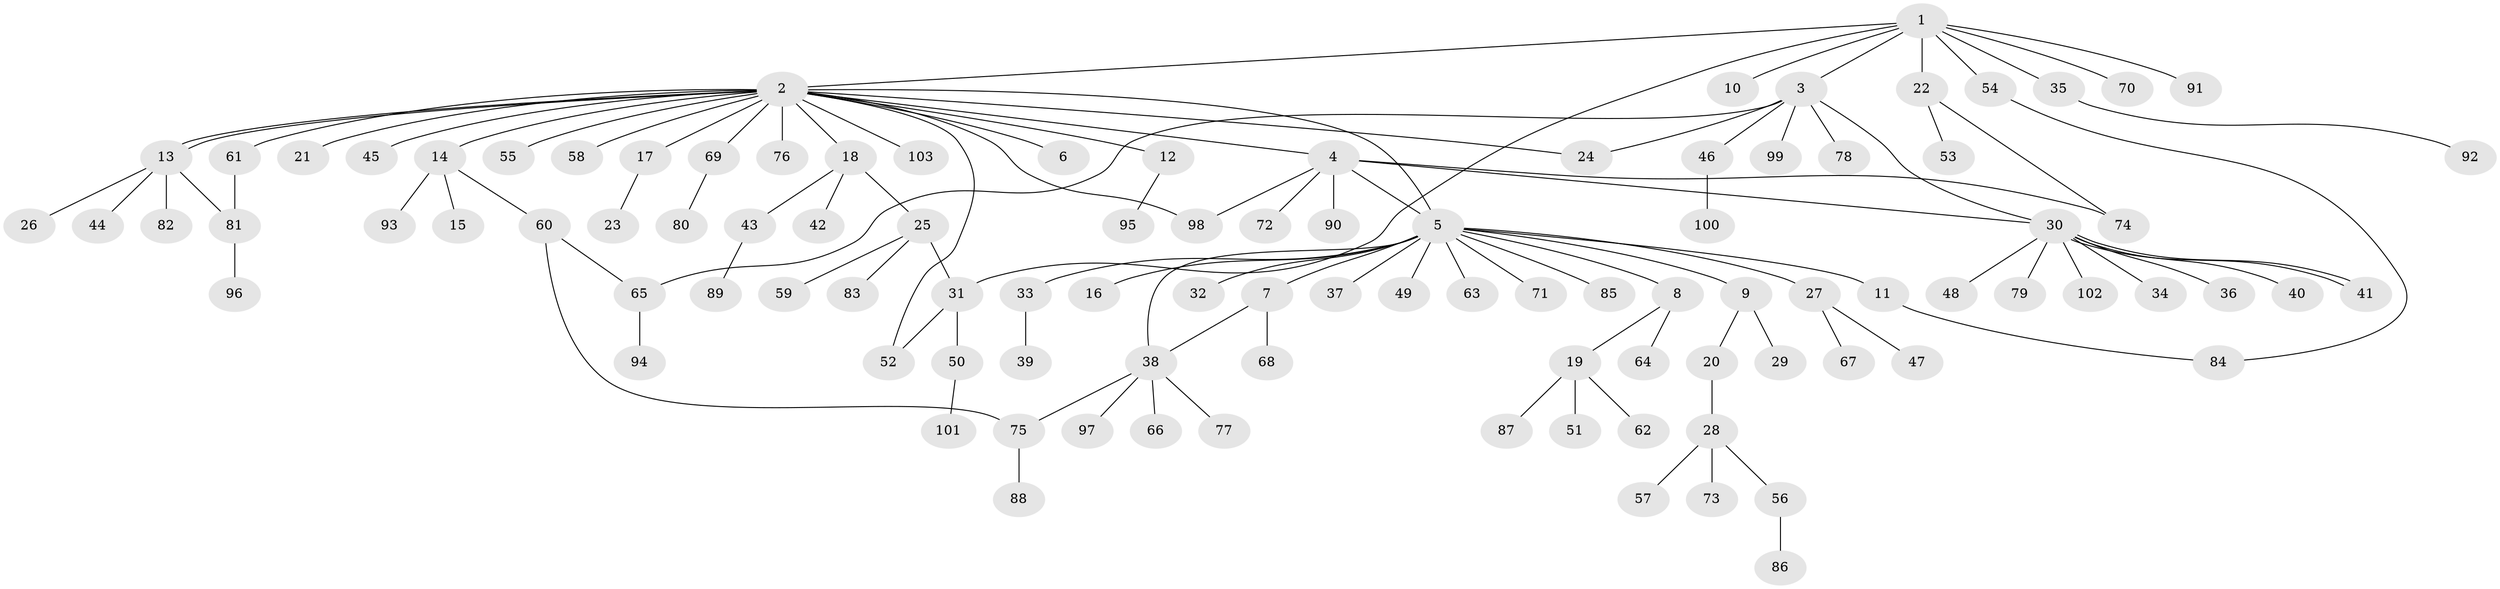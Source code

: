 // Generated by graph-tools (version 1.1) at 2025/26/03/09/25 03:26:07]
// undirected, 103 vertices, 116 edges
graph export_dot {
graph [start="1"]
  node [color=gray90,style=filled];
  1;
  2;
  3;
  4;
  5;
  6;
  7;
  8;
  9;
  10;
  11;
  12;
  13;
  14;
  15;
  16;
  17;
  18;
  19;
  20;
  21;
  22;
  23;
  24;
  25;
  26;
  27;
  28;
  29;
  30;
  31;
  32;
  33;
  34;
  35;
  36;
  37;
  38;
  39;
  40;
  41;
  42;
  43;
  44;
  45;
  46;
  47;
  48;
  49;
  50;
  51;
  52;
  53;
  54;
  55;
  56;
  57;
  58;
  59;
  60;
  61;
  62;
  63;
  64;
  65;
  66;
  67;
  68;
  69;
  70;
  71;
  72;
  73;
  74;
  75;
  76;
  77;
  78;
  79;
  80;
  81;
  82;
  83;
  84;
  85;
  86;
  87;
  88;
  89;
  90;
  91;
  92;
  93;
  94;
  95;
  96;
  97;
  98;
  99;
  100;
  101;
  102;
  103;
  1 -- 2;
  1 -- 3;
  1 -- 10;
  1 -- 22;
  1 -- 31;
  1 -- 35;
  1 -- 54;
  1 -- 70;
  1 -- 91;
  2 -- 4;
  2 -- 5;
  2 -- 6;
  2 -- 12;
  2 -- 13;
  2 -- 13;
  2 -- 14;
  2 -- 17;
  2 -- 18;
  2 -- 21;
  2 -- 24;
  2 -- 45;
  2 -- 52;
  2 -- 55;
  2 -- 58;
  2 -- 61;
  2 -- 69;
  2 -- 76;
  2 -- 98;
  2 -- 103;
  3 -- 24;
  3 -- 30;
  3 -- 46;
  3 -- 65;
  3 -- 78;
  3 -- 99;
  4 -- 5;
  4 -- 30;
  4 -- 72;
  4 -- 74;
  4 -- 90;
  4 -- 98;
  5 -- 7;
  5 -- 8;
  5 -- 9;
  5 -- 11;
  5 -- 16;
  5 -- 27;
  5 -- 32;
  5 -- 33;
  5 -- 37;
  5 -- 38;
  5 -- 49;
  5 -- 63;
  5 -- 71;
  5 -- 85;
  7 -- 38;
  7 -- 68;
  8 -- 19;
  8 -- 64;
  9 -- 20;
  9 -- 29;
  11 -- 84;
  12 -- 95;
  13 -- 26;
  13 -- 44;
  13 -- 81;
  13 -- 82;
  14 -- 15;
  14 -- 60;
  14 -- 93;
  17 -- 23;
  18 -- 25;
  18 -- 42;
  18 -- 43;
  19 -- 51;
  19 -- 62;
  19 -- 87;
  20 -- 28;
  22 -- 53;
  22 -- 74;
  25 -- 31;
  25 -- 59;
  25 -- 83;
  27 -- 47;
  27 -- 67;
  28 -- 56;
  28 -- 57;
  28 -- 73;
  30 -- 34;
  30 -- 36;
  30 -- 40;
  30 -- 41;
  30 -- 41;
  30 -- 48;
  30 -- 79;
  30 -- 102;
  31 -- 50;
  31 -- 52;
  33 -- 39;
  35 -- 92;
  38 -- 66;
  38 -- 75;
  38 -- 77;
  38 -- 97;
  43 -- 89;
  46 -- 100;
  50 -- 101;
  54 -- 84;
  56 -- 86;
  60 -- 65;
  60 -- 75;
  61 -- 81;
  65 -- 94;
  69 -- 80;
  75 -- 88;
  81 -- 96;
}
